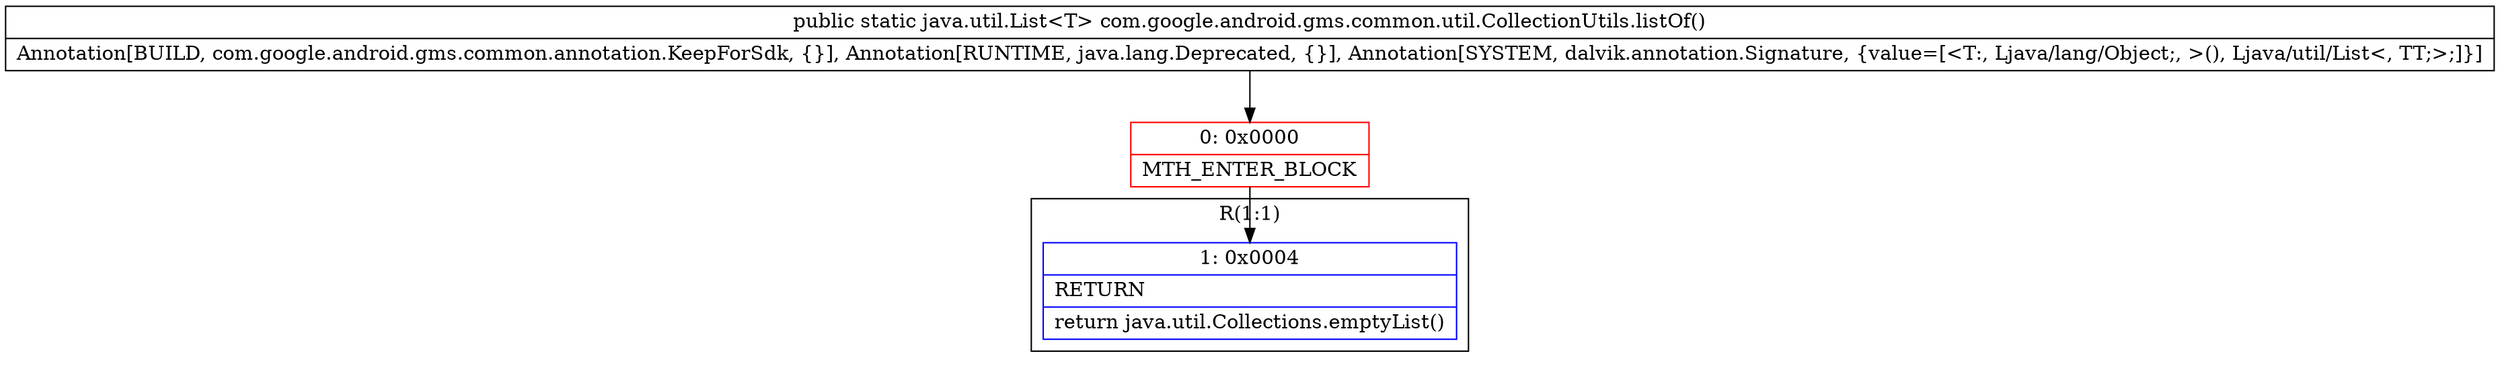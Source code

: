 digraph "CFG forcom.google.android.gms.common.util.CollectionUtils.listOf()Ljava\/util\/List;" {
subgraph cluster_Region_1063778542 {
label = "R(1:1)";
node [shape=record,color=blue];
Node_1 [shape=record,label="{1\:\ 0x0004|RETURN\l|return java.util.Collections.emptyList()\l}"];
}
Node_0 [shape=record,color=red,label="{0\:\ 0x0000|MTH_ENTER_BLOCK\l}"];
MethodNode[shape=record,label="{public static java.util.List\<T\> com.google.android.gms.common.util.CollectionUtils.listOf()  | Annotation[BUILD, com.google.android.gms.common.annotation.KeepForSdk, \{\}], Annotation[RUNTIME, java.lang.Deprecated, \{\}], Annotation[SYSTEM, dalvik.annotation.Signature, \{value=[\<T:, Ljava\/lang\/Object;, \>(), Ljava\/util\/List\<, TT;\>;]\}]\l}"];
MethodNode -> Node_0;
Node_0 -> Node_1;
}

